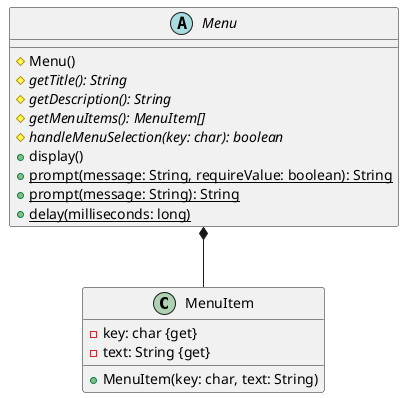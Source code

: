 @startuml

class MenuItem {
    - key: char {get}
    - text: String {get}
    + MenuItem(key: char, text: String)
}

abstract class Menu {
    # Menu()
    # getTitle(): String {abstract}
    # getDescription(): String {abstract}
    # getMenuItems(): MenuItem[] {abstract}
    # handleMenuSelection(key: char): boolean {abstract}
    + display()
    + prompt(message: String, requireValue: boolean): String {static}
    + prompt(message: String): String {static}
    + delay(milliseconds: long) {static}
}

Menu *-- MenuItem

@enduml